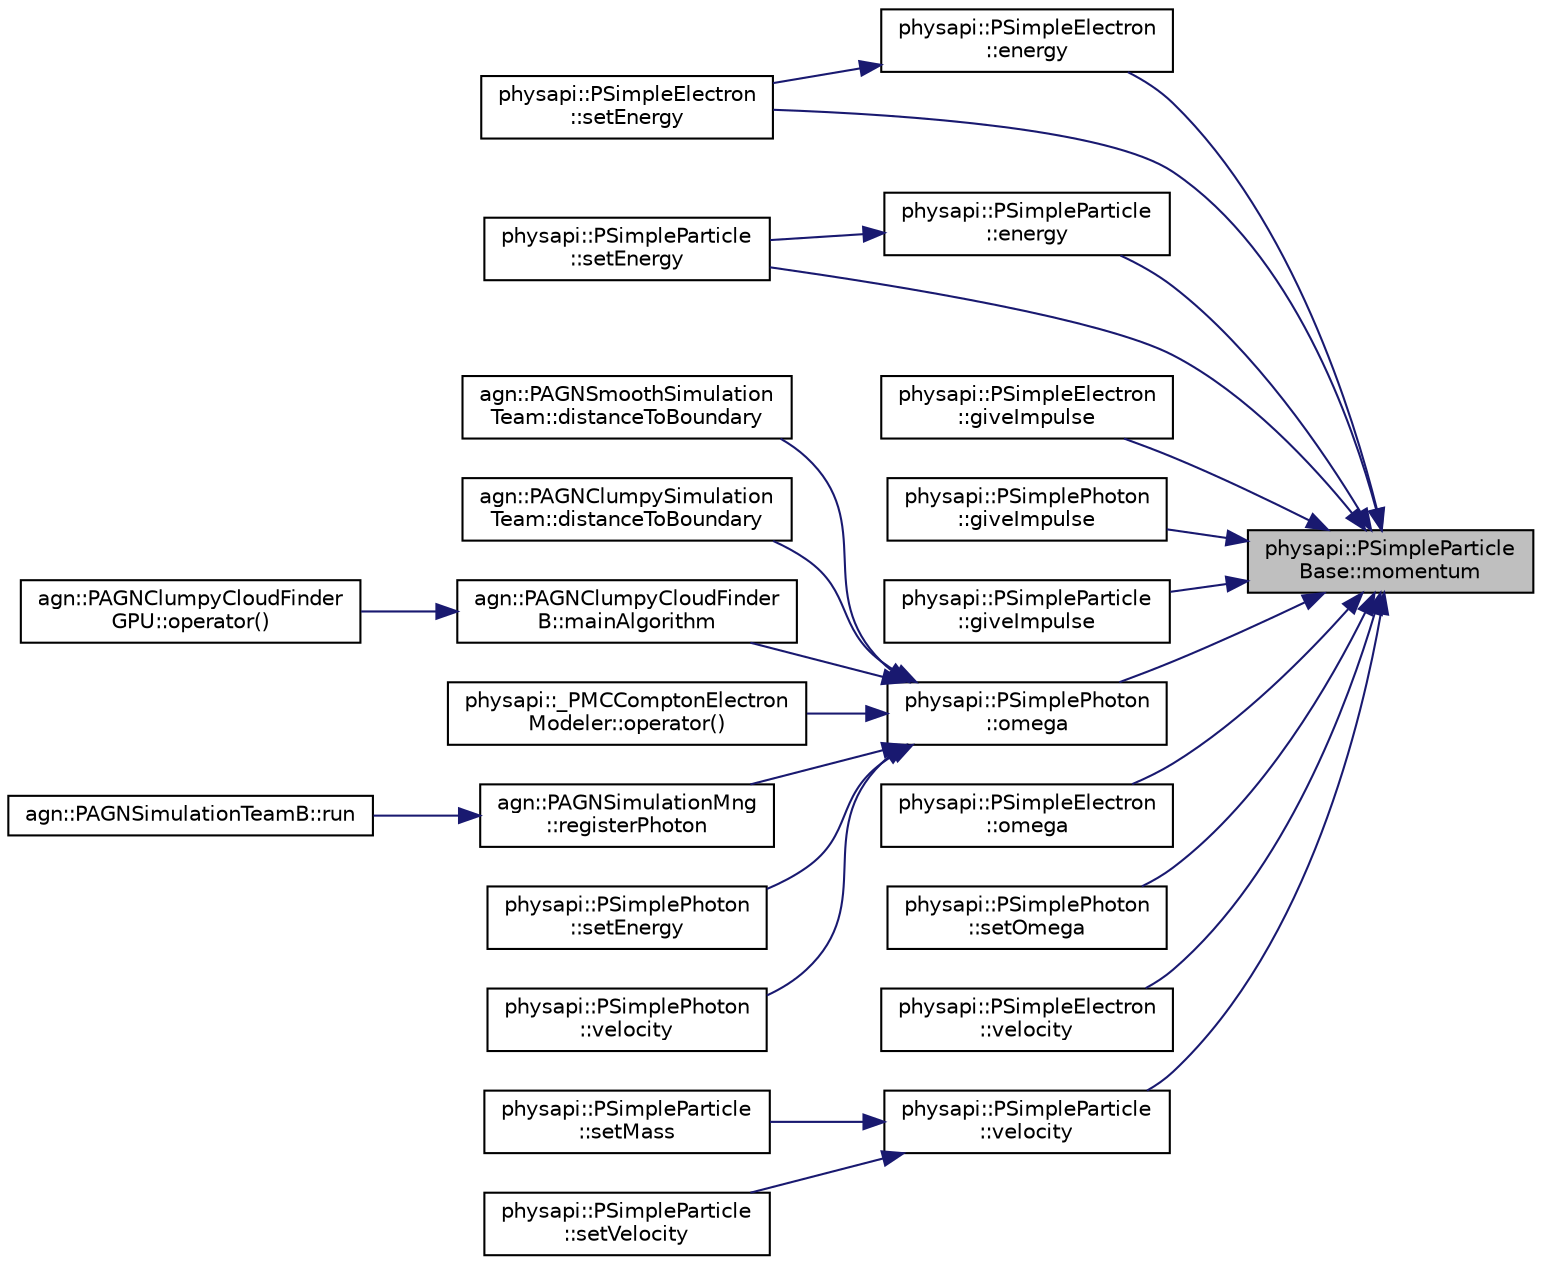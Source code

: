 digraph "physapi::PSimpleParticleBase::momentum"
{
 // LATEX_PDF_SIZE
  edge [fontname="Helvetica",fontsize="10",labelfontname="Helvetica",labelfontsize="10"];
  node [fontname="Helvetica",fontsize="10",shape=record];
  rankdir="RL";
  Node1 [label="physapi::PSimpleParticle\lBase::momentum",height=0.2,width=0.4,color="black", fillcolor="grey75", style="filled", fontcolor="black",tooltip="Get the momentum of the particle."];
  Node1 -> Node2 [dir="back",color="midnightblue",fontsize="10",style="solid"];
  Node2 [label="physapi::PSimpleElectron\l::energy",height=0.2,width=0.4,color="black", fillcolor="white", style="filled",URL="$classphysapi_1_1_p_simple_electron.html#a6cf4d5324d94e802fce30cc39bbc4e88",tooltip="Get the electron's energy."];
  Node2 -> Node3 [dir="back",color="midnightblue",fontsize="10",style="solid"];
  Node3 [label="physapi::PSimpleElectron\l::setEnergy",height=0.2,width=0.4,color="black", fillcolor="white", style="filled",URL="$classphysapi_1_1_p_simple_electron.html#a7f563d2deab9ca8b36402bcee89a9825",tooltip="Set the electron's energy."];
  Node1 -> Node4 [dir="back",color="midnightblue",fontsize="10",style="solid"];
  Node4 [label="physapi::PSimpleParticle\l::energy",height=0.2,width=0.4,color="black", fillcolor="white", style="filled",URL="$classphysapi_1_1_p_simple_particle.html#afe2daf12f1c45c7664b8a04b45062349",tooltip="Get the particle's energy."];
  Node4 -> Node5 [dir="back",color="midnightblue",fontsize="10",style="solid"];
  Node5 [label="physapi::PSimpleParticle\l::setEnergy",height=0.2,width=0.4,color="black", fillcolor="white", style="filled",URL="$classphysapi_1_1_p_simple_particle.html#aa6d8185137ad45f73b653f2f356b88c5",tooltip="Set the particle's energy."];
  Node1 -> Node6 [dir="back",color="midnightblue",fontsize="10",style="solid"];
  Node6 [label="physapi::PSimpleElectron\l::giveImpulse",height=0.2,width=0.4,color="black", fillcolor="white", style="filled",URL="$classphysapi_1_1_p_simple_electron.html#a029d98763910999ad412927bf8021fbf",tooltip="Give an impulse to the electron."];
  Node1 -> Node7 [dir="back",color="midnightblue",fontsize="10",style="solid"];
  Node7 [label="physapi::PSimplePhoton\l::giveImpulse",height=0.2,width=0.4,color="black", fillcolor="white", style="filled",URL="$classphysapi_1_1_p_simple_photon.html#ab391400ce8f861b727ce2735a6c30831",tooltip="Give an impulse to the photon."];
  Node1 -> Node8 [dir="back",color="midnightblue",fontsize="10",style="solid"];
  Node8 [label="physapi::PSimpleParticle\l::giveImpulse",height=0.2,width=0.4,color="black", fillcolor="white", style="filled",URL="$classphysapi_1_1_p_simple_particle.html#ad94c9377a54a5650befcbd0a5ae07171",tooltip="Give an impulse to the particle."];
  Node1 -> Node9 [dir="back",color="midnightblue",fontsize="10",style="solid"];
  Node9 [label="physapi::PSimplePhoton\l::omega",height=0.2,width=0.4,color="black", fillcolor="white", style="filled",URL="$classphysapi_1_1_p_simple_photon.html#ac03e217ba20745e12288c230065afb8a",tooltip="Photon's direction of movement."];
  Node9 -> Node10 [dir="back",color="midnightblue",fontsize="10",style="solid"];
  Node10 [label="agn::PAGNSmoothSimulation\lTeam::distanceToBoundary",height=0.2,width=0.4,color="black", fillcolor="white", style="filled",URL="$classagn_1_1_p_a_g_n_smooth_simulation_team.html#ab4f57f961d0476504071f734c0633ba4",tooltip=" "];
  Node9 -> Node11 [dir="back",color="midnightblue",fontsize="10",style="solid"];
  Node11 [label="agn::PAGNClumpySimulation\lTeam::distanceToBoundary",height=0.2,width=0.4,color="black", fillcolor="white", style="filled",URL="$classagn_1_1_p_a_g_n_clumpy_simulation_team.html#ac34a1368c306ff75648d347a2d3208fe",tooltip=" "];
  Node9 -> Node12 [dir="back",color="midnightblue",fontsize="10",style="solid"];
  Node12 [label="agn::PAGNClumpyCloudFinder\lB::mainAlgorithm",height=0.2,width=0.4,color="black", fillcolor="white", style="filled",URL="$classagn_1_1_p_a_g_n_clumpy_cloud_finder_b.html#a09d0d73a4bdc042b4484a6816d4660e4",tooltip=" "];
  Node12 -> Node13 [dir="back",color="midnightblue",fontsize="10",style="solid"];
  Node13 [label="agn::PAGNClumpyCloudFinder\lGPU::operator()",height=0.2,width=0.4,color="black", fillcolor="white", style="filled",URL="$classagn_1_1_p_a_g_n_clumpy_cloud_finder_g_p_u.html#ac0dc8aeb231b67a2a242cc9a603d1386",tooltip=" "];
  Node9 -> Node14 [dir="back",color="midnightblue",fontsize="10",style="solid"];
  Node14 [label="physapi::_PMCComptonElectron\lModeler::operator()",height=0.2,width=0.4,color="black", fillcolor="white", style="filled",URL="$classphysapi_1_1___p_m_c_compton_electron_modeler.html#a7f7d4c98244d5af2dc32c2a296b271ba",tooltip=" "];
  Node9 -> Node15 [dir="back",color="midnightblue",fontsize="10",style="solid"];
  Node15 [label="agn::PAGNSimulationMng\l::registerPhoton",height=0.2,width=0.4,color="black", fillcolor="white", style="filled",URL="$classagn_1_1_p_a_g_n_simulation_mng.html#a3eb153c6b9676621da4729bb5f6140f7",tooltip=" "];
  Node15 -> Node16 [dir="back",color="midnightblue",fontsize="10",style="solid"];
  Node16 [label="agn::PAGNSimulationTeamB::run",height=0.2,width=0.4,color="black", fillcolor="white", style="filled",URL="$classagn_1_1_p_a_g_n_simulation_team_b.html#ac731744118677ec55c1f0bd457b3e2ce",tooltip=" "];
  Node9 -> Node17 [dir="back",color="midnightblue",fontsize="10",style="solid"];
  Node17 [label="physapi::PSimplePhoton\l::setEnergy",height=0.2,width=0.4,color="black", fillcolor="white", style="filled",URL="$classphysapi_1_1_p_simple_photon.html#a0a53aa76e0deda26396552154ae33f38",tooltip="Set the photon's energy."];
  Node9 -> Node18 [dir="back",color="midnightblue",fontsize="10",style="solid"];
  Node18 [label="physapi::PSimplePhoton\l::velocity",height=0.2,width=0.4,color="black", fillcolor="white", style="filled",URL="$classphysapi_1_1_p_simple_photon.html#a7423a72f7351832842a2b5d758d6dddd",tooltip="Get the photon's velocity."];
  Node1 -> Node19 [dir="back",color="midnightblue",fontsize="10",style="solid"];
  Node19 [label="physapi::PSimpleElectron\l::omega",height=0.2,width=0.4,color="black", fillcolor="white", style="filled",URL="$classphysapi_1_1_p_simple_electron.html#a317b7480e14c84d13b4cffb4e3917c26",tooltip="Get the direction of movement."];
  Node1 -> Node3 [dir="back",color="midnightblue",fontsize="10",style="solid"];
  Node1 -> Node5 [dir="back",color="midnightblue",fontsize="10",style="solid"];
  Node1 -> Node20 [dir="back",color="midnightblue",fontsize="10",style="solid"];
  Node20 [label="physapi::PSimplePhoton\l::setOmega",height=0.2,width=0.4,color="black", fillcolor="white", style="filled",URL="$classphysapi_1_1_p_simple_photon.html#a4fcab8fea7ca0076a803a854f880db2d",tooltip="Set the photon's direction of movement."];
  Node1 -> Node21 [dir="back",color="midnightblue",fontsize="10",style="solid"];
  Node21 [label="physapi::PSimpleElectron\l::velocity",height=0.2,width=0.4,color="black", fillcolor="white", style="filled",URL="$classphysapi_1_1_p_simple_electron.html#a5b9a05c1f956883d1b607cc4e24c93c5",tooltip="Get the electron's velocity."];
  Node1 -> Node22 [dir="back",color="midnightblue",fontsize="10",style="solid"];
  Node22 [label="physapi::PSimpleParticle\l::velocity",height=0.2,width=0.4,color="black", fillcolor="white", style="filled",URL="$classphysapi_1_1_p_simple_particle.html#a266a9a3c43865fa763c04cb00886aa9f",tooltip="Get the particle's velocity."];
  Node22 -> Node23 [dir="back",color="midnightblue",fontsize="10",style="solid"];
  Node23 [label="physapi::PSimpleParticle\l::setMass",height=0.2,width=0.4,color="black", fillcolor="white", style="filled",URL="$classphysapi_1_1_p_simple_particle.html#a1ce26cfeaac891a807b4db071f8cb9c5",tooltip="Set the particle's mass."];
  Node22 -> Node24 [dir="back",color="midnightblue",fontsize="10",style="solid"];
  Node24 [label="physapi::PSimpleParticle\l::setVelocity",height=0.2,width=0.4,color="black", fillcolor="white", style="filled",URL="$classphysapi_1_1_p_simple_particle.html#a288cb77bf81400d2b0448218f35ed29a",tooltip="Set the Velocity object."];
}
